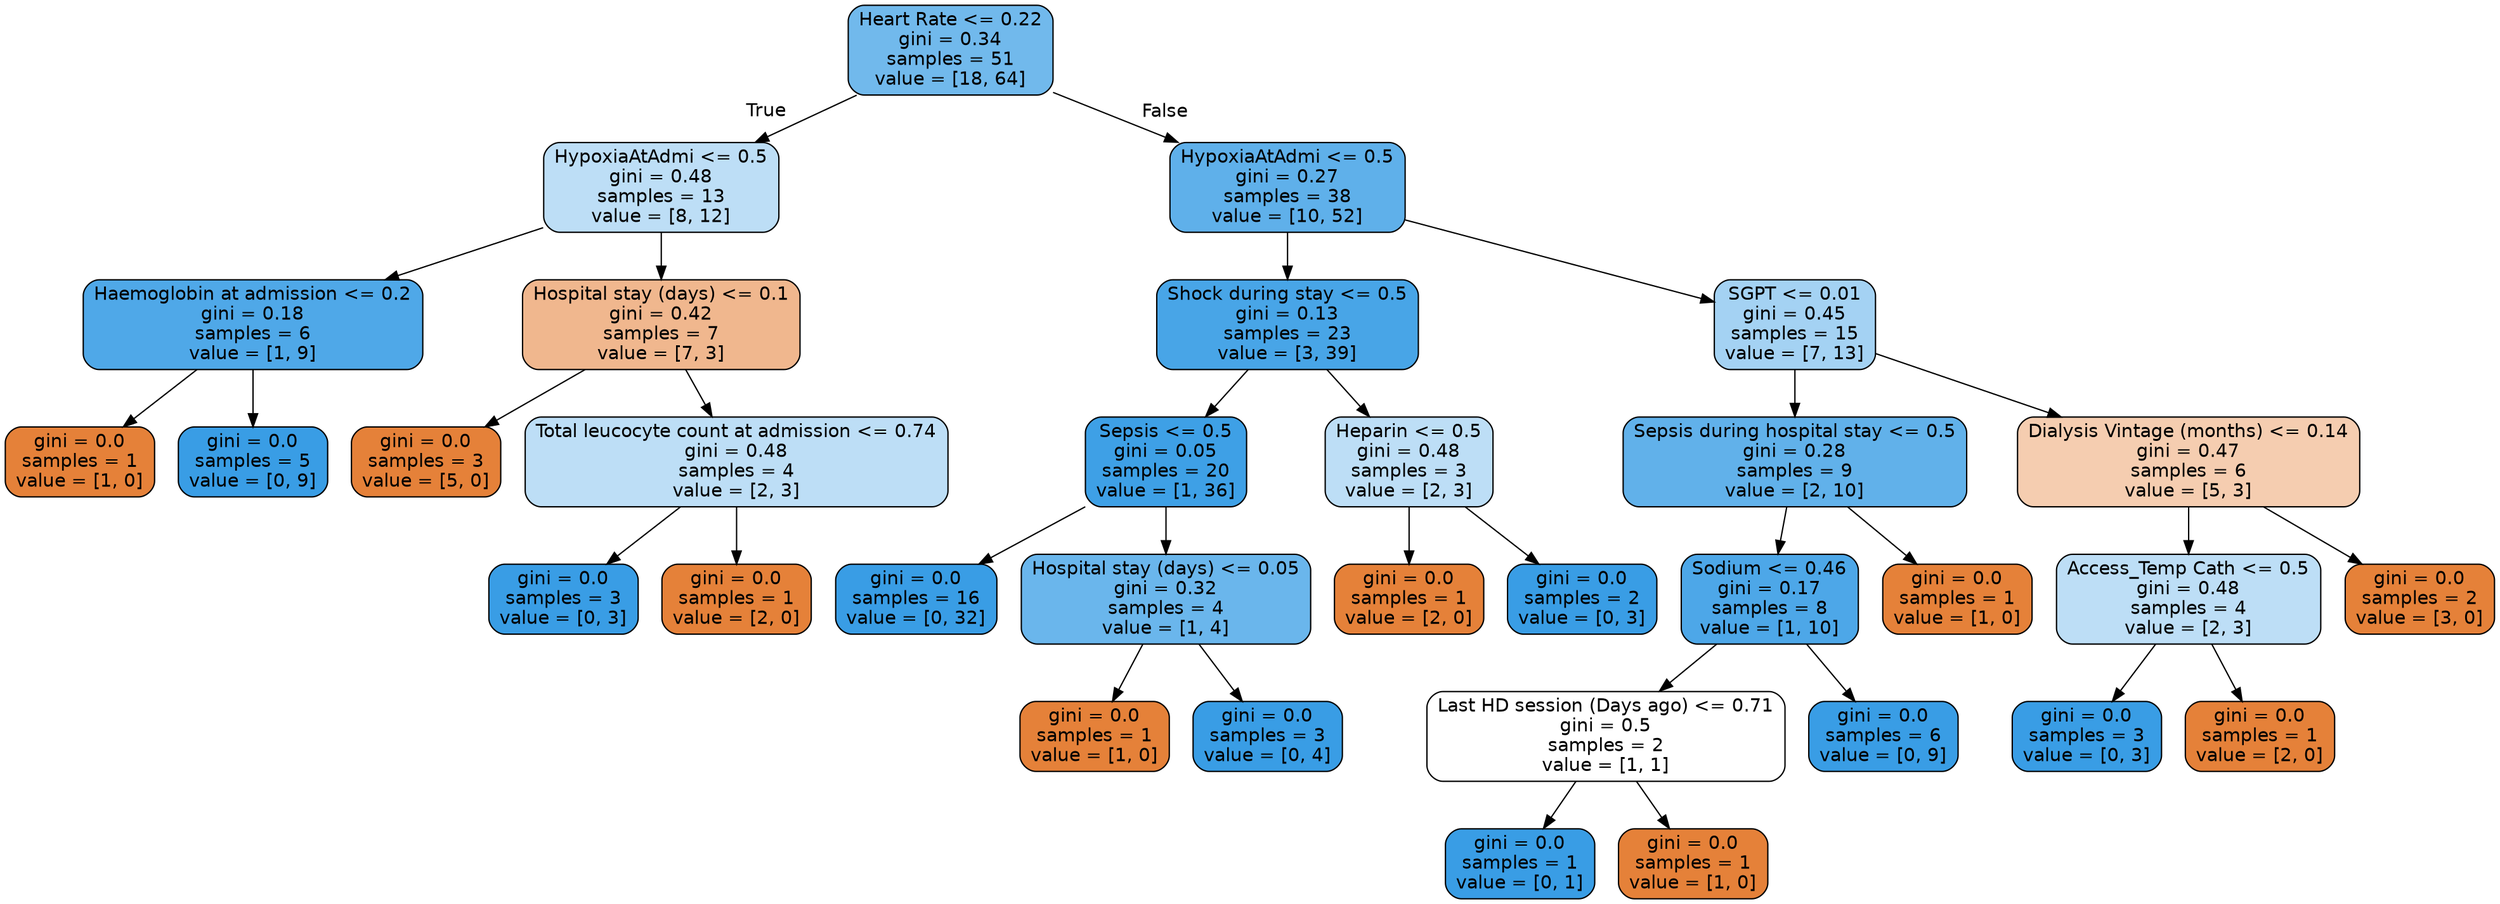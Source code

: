digraph Tree {
node [shape=box, style="filled, rounded", color="black", fontname=helvetica] ;
edge [fontname=helvetica] ;
0 [label="Heart Rate <= 0.22\ngini = 0.34\nsamples = 51\nvalue = [18, 64]", fillcolor="#71b9ec"] ;
1 [label="HypoxiaAtAdmi <= 0.5\ngini = 0.48\nsamples = 13\nvalue = [8, 12]", fillcolor="#bddef6"] ;
0 -> 1 [labeldistance=2.5, labelangle=45, headlabel="True"] ;
2 [label="Haemoglobin at admission <= 0.2\ngini = 0.18\nsamples = 6\nvalue = [1, 9]", fillcolor="#4fa8e8"] ;
1 -> 2 ;
3 [label="gini = 0.0\nsamples = 1\nvalue = [1, 0]", fillcolor="#e58139"] ;
2 -> 3 ;
4 [label="gini = 0.0\nsamples = 5\nvalue = [0, 9]", fillcolor="#399de5"] ;
2 -> 4 ;
5 [label="Hospital stay (days) <= 0.1\ngini = 0.42\nsamples = 7\nvalue = [7, 3]", fillcolor="#f0b78e"] ;
1 -> 5 ;
6 [label="gini = 0.0\nsamples = 3\nvalue = [5, 0]", fillcolor="#e58139"] ;
5 -> 6 ;
7 [label="Total leucocyte count at admission <= 0.74\ngini = 0.48\nsamples = 4\nvalue = [2, 3]", fillcolor="#bddef6"] ;
5 -> 7 ;
8 [label="gini = 0.0\nsamples = 3\nvalue = [0, 3]", fillcolor="#399de5"] ;
7 -> 8 ;
9 [label="gini = 0.0\nsamples = 1\nvalue = [2, 0]", fillcolor="#e58139"] ;
7 -> 9 ;
10 [label="HypoxiaAtAdmi <= 0.5\ngini = 0.27\nsamples = 38\nvalue = [10, 52]", fillcolor="#5fb0ea"] ;
0 -> 10 [labeldistance=2.5, labelangle=-45, headlabel="False"] ;
11 [label="Shock during stay <= 0.5\ngini = 0.13\nsamples = 23\nvalue = [3, 39]", fillcolor="#48a5e7"] ;
10 -> 11 ;
12 [label="Sepsis <= 0.5\ngini = 0.05\nsamples = 20\nvalue = [1, 36]", fillcolor="#3ea0e6"] ;
11 -> 12 ;
13 [label="gini = 0.0\nsamples = 16\nvalue = [0, 32]", fillcolor="#399de5"] ;
12 -> 13 ;
14 [label="Hospital stay (days) <= 0.05\ngini = 0.32\nsamples = 4\nvalue = [1, 4]", fillcolor="#6ab6ec"] ;
12 -> 14 ;
15 [label="gini = 0.0\nsamples = 1\nvalue = [1, 0]", fillcolor="#e58139"] ;
14 -> 15 ;
16 [label="gini = 0.0\nsamples = 3\nvalue = [0, 4]", fillcolor="#399de5"] ;
14 -> 16 ;
17 [label="Heparin <= 0.5\ngini = 0.48\nsamples = 3\nvalue = [2, 3]", fillcolor="#bddef6"] ;
11 -> 17 ;
18 [label="gini = 0.0\nsamples = 1\nvalue = [2, 0]", fillcolor="#e58139"] ;
17 -> 18 ;
19 [label="gini = 0.0\nsamples = 2\nvalue = [0, 3]", fillcolor="#399de5"] ;
17 -> 19 ;
20 [label="SGPT <= 0.01\ngini = 0.45\nsamples = 15\nvalue = [7, 13]", fillcolor="#a4d2f3"] ;
10 -> 20 ;
21 [label="Sepsis during hospital stay <= 0.5\ngini = 0.28\nsamples = 9\nvalue = [2, 10]", fillcolor="#61b1ea"] ;
20 -> 21 ;
22 [label="Sodium <= 0.46\ngini = 0.17\nsamples = 8\nvalue = [1, 10]", fillcolor="#4da7e8"] ;
21 -> 22 ;
23 [label="Last HD session (Days ago) <= 0.71\ngini = 0.5\nsamples = 2\nvalue = [1, 1]", fillcolor="#ffffff"] ;
22 -> 23 ;
24 [label="gini = 0.0\nsamples = 1\nvalue = [0, 1]", fillcolor="#399de5"] ;
23 -> 24 ;
25 [label="gini = 0.0\nsamples = 1\nvalue = [1, 0]", fillcolor="#e58139"] ;
23 -> 25 ;
26 [label="gini = 0.0\nsamples = 6\nvalue = [0, 9]", fillcolor="#399de5"] ;
22 -> 26 ;
27 [label="gini = 0.0\nsamples = 1\nvalue = [1, 0]", fillcolor="#e58139"] ;
21 -> 27 ;
28 [label="Dialysis Vintage (months) <= 0.14\ngini = 0.47\nsamples = 6\nvalue = [5, 3]", fillcolor="#f5cdb0"] ;
20 -> 28 ;
29 [label="Access_Temp Cath <= 0.5\ngini = 0.48\nsamples = 4\nvalue = [2, 3]", fillcolor="#bddef6"] ;
28 -> 29 ;
30 [label="gini = 0.0\nsamples = 3\nvalue = [0, 3]", fillcolor="#399de5"] ;
29 -> 30 ;
31 [label="gini = 0.0\nsamples = 1\nvalue = [2, 0]", fillcolor="#e58139"] ;
29 -> 31 ;
32 [label="gini = 0.0\nsamples = 2\nvalue = [3, 0]", fillcolor="#e58139"] ;
28 -> 32 ;
}